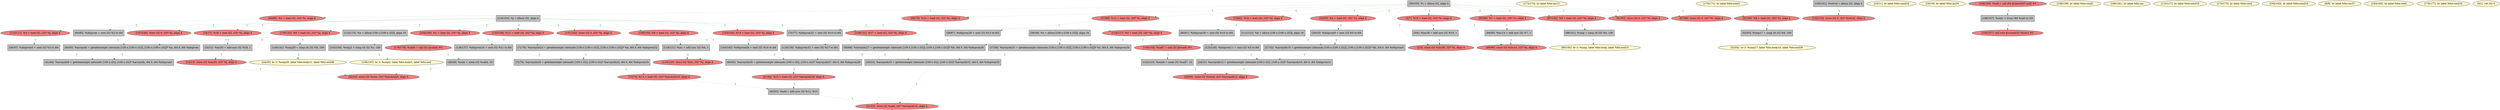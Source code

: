 
digraph G {


node196 [fillcolor=grey,label="[37/38]  %arrayidx31 = getelementptr inbounds [100 x [100 x i32]], [100 x [100 x i32]]* %c, i64 0, i64 %idxprom30",shape=rectangle,style=filled ]
node195 [fillcolor=grey,label="[80/81]  %idxprom30 = sext i32 %16 to i64",shape=rectangle,style=filled ]
node194 [fillcolor=lightcoral,label="[79/82]  %16 = load i32, i32* %i, align 4",shape=ellipse,style=filled ]
node192 [fillcolor=grey,label="[59/66]  %arrayidx27 = getelementptr inbounds [100 x [100 x i32]], [100 x [100 x i32]]* %b, i64 0, i64 %idxprom26",shape=rectangle,style=filled ]
node186 [fillcolor=lightcoral,label="[73/74]  %12 = load i32, i32* %arrayidx25, align 4",shape=ellipse,style=filled ]
node185 [fillcolor=grey,label="[62/63]  %add = add nsw i32 %12, %15",shape=rectangle,style=filled ]
node184 [fillcolor=lightcoral,label="[69/78]  %10 = load i32, i32* %i, align 4",shape=ellipse,style=filled ]
node140 [fillcolor=lightcoral,label="[154/155]  %call7 = call i32 @rand() #3",shape=ellipse,style=filled ]
node132 [fillcolor=grey,label="[71/76]  %arrayidx23 = getelementptr inbounds [100 x [100 x i32]], [100 x [100 x i32]]* %a, i64 0, i64 %idxprom22",shape=rectangle,style=filled ]
node160 [fillcolor=grey,label="[28/31]  %arrayidx12 = getelementptr inbounds [100 x i32], [100 x i32]* %arrayidx10, i64 0, i64 %idxprom11",shape=rectangle,style=filled ]
node131 [fillcolor=grey,label="[27/32]  %arrayidx10 = getelementptr inbounds [100 x [100 x i32]], [100 x [100 x i32]]* %b, i64 0, i64 %idxprom9",shape=rectangle,style=filled ]
node167 [fillcolor=lemonchiffon,label="[172/173]  br label %for.inc13",shape=ellipse,style=filled ]
node127 [fillcolor=grey,label="[112/113]  %b = alloca [100 x [100 x i32]], align 16",shape=rectangle,style=filled ]
node166 [fillcolor=lemonchiffon,label="[170/171]  br label %for.cond1",shape=ellipse,style=filled ]
node126 [fillcolor=lightcoral,label="[110/111]  %3 = load i32, i32* %j, align 4",shape=ellipse,style=filled ]
node149 [fillcolor=lightcoral,label="[57/68]  %13 = load i32, i32* %i, align 4",shape=ellipse,style=filled ]
node182 [fillcolor=lightcoral,label="[139/142]  %9 = load i32, i32* %j, align 4",shape=ellipse,style=filled ]
node136 [fillcolor=lightcoral,label="[21/22]  store i32 %add, i32* %arrayidx33, align 4",shape=ellipse,style=filled ]
node193 [fillcolor=lightcoral,label="[143/146]  %14 = load i32, i32* %j, align 4",shape=ellipse,style=filled ]
node191 [fillcolor=grey,label="[58/67]  %idxprom26 = sext i32 %13 to i64",shape=rectangle,style=filled ]
node161 [fillcolor=lightcoral,label="[93/96]  %7 = load i32, i32* %i, align 4",shape=ellipse,style=filled ]
node125 [fillcolor=lightcoral,label="[104/109]  %1 = load i32, i32* %j, align 4",shape=ellipse,style=filled ]
node189 [fillcolor=grey,label="[72/75]  %arrayidx25 = getelementptr inbounds [100 x i32], [100 x i32]* %arrayidx23, i64 0, i64 %idxprom24",shape=rectangle,style=filled ]
node124 [fillcolor=grey,label="[5/6]  %inc38 = add nsw i32 %19, 1",shape=rectangle,style=filled ]
node138 [fillcolor=lightcoral,label="[132/133]  store i32 0, i32* %retval, align 4",shape=ellipse,style=filled ]
node111 [fillcolor=lightcoral,label="[12/13]  store i32 %inc35, i32* %j, align 4",shape=ellipse,style=filled ]
node135 [fillcolor=lightcoral,label="[128/131]  %17 = load i32, i32* %j, align 4",shape=ellipse,style=filled ]
node163 [fillcolor=lightcoral,label="[61/64]  %15 = load i32, i32* %arrayidx29, align 4",shape=ellipse,style=filled ]
node110 [fillcolor=lemonchiffon,label="[10/11]  br label %for.cond19",shape=ellipse,style=filled ]
node108 [fillcolor=lightcoral,label="[4/7]  %19 = load i32, i32* %i, align 4",shape=ellipse,style=filled ]
node128 [fillcolor=grey,label="[114/115]  %a = alloca [100 x [100 x i32]], align 16",shape=rectangle,style=filled ]
node107 [fillcolor=lightcoral,label="[2/3]  store i32 %inc38, i32* %i, align 4",shape=ellipse,style=filled ]
node130 [fillcolor=grey,label="[118/121]  %inc = add nsw i32 %6, 1",shape=rectangle,style=filled ]
node170 [fillcolor=grey,label="[129/130]  %idxprom32 = sext i32 %17 to i64",shape=rectangle,style=filled ]
node121 [fillcolor=grey,label="[46/47]  %idxprom5 = sext i32 %3 to i64",shape=rectangle,style=filled ]
node173 [fillcolor=grey,label="[84/85]  %idxprom = sext i32 %2 to i64",shape=rectangle,style=filled ]
node123 [fillcolor=grey,label="[50/103]  %i = alloca i32, align 4",shape=rectangle,style=filled ]
node153 [fillcolor=lightcoral,label="[83/86]  %2 = load i32, i32* %i, align 4",shape=ellipse,style=filled ]
node137 [fillcolor=lemonchiffon,label="[106/107]  br i1 %cmp2, label %for.body3, label %for.end",shape=ellipse,style=filled ]
node114 [fillcolor=lemonchiffon,label="[18/19]  br label %for.inc34",shape=ellipse,style=filled ]
node115 [fillcolor=grey,label="[20/23]  %arrayidx33 = getelementptr inbounds [100 x i32], [100 x i32]* %arrayidx31, i64 0, i64 %idxprom32",shape=rectangle,style=filled ]
node133 [fillcolor=grey,label="[122/123]  %rem8 = srem i32 %call7, 10",shape=rectangle,style=filled ]
node158 [fillcolor=grey,label="[125/126]  %idxprom11 = sext i32 %5 to i64",shape=rectangle,style=filled ]
node112 [fillcolor=grey,label="[14/15]  %inc35 = add nsw i32 %18, 1",shape=rectangle,style=filled ]
node168 [fillcolor=grey,label="[94/95]  %inc14 = add nsw i32 %7, 1",shape=rectangle,style=filled ]
node188 [fillcolor=lightcoral,label="[135/138]  %11 = load i32, i32* %j, align 4",shape=ellipse,style=filled ]
node165 [fillcolor=lightcoral,label="[119/120]  store i32 %inc, i32* %j, align 4",shape=ellipse,style=filled ]
node120 [fillcolor=grey,label="[40/45]  %arrayidx = getelementptr inbounds [100 x [100 x i32]], [100 x [100 x i32]]* %a, i64 0, i64 %idxprom",shape=rectangle,style=filled ]
node187 [fillcolor=lightcoral,label="[97/102]  %0 = load i32, i32* %i, align 4",shape=ellipse,style=filled ]
node177 [fillcolor=lemonchiffon,label="[53/54]  br i1 %cmp17, label %for.body18, label %for.end39",shape=ellipse,style=filled ]
node118 [fillcolor=lightcoral,label="[34/35]  %4 = load i32, i32* %i, align 4",shape=ellipse,style=filled ]
node155 [fillcolor=lightcoral,label="[51/56]  %8 = load i32, i32* %i, align 4",shape=ellipse,style=filled ]
node119 [fillcolor=grey,label="[36/39]  %c = alloca [100 x [100 x i32]], align 16",shape=rectangle,style=filled ]
node141 [fillcolor=lightcoral,label="[156/157]  call void @srand(i32 %conv) #3",shape=ellipse,style=filled ]
node139 [fillcolor=grey,label="[134/153]  %j = alloca i32, align 4",shape=rectangle,style=filled ]
node142 [fillcolor=lemonchiffon,label="[158/159]  br label %for.cond1",shape=ellipse,style=filled ]
node162 [fillcolor=grey,label="[140/141]  %cmp20 = icmp slt i32 %9, 100",shape=rectangle,style=filled ]
node143 [fillcolor=grey,label="[160/161]  %retval = alloca i32, align 4",shape=rectangle,style=filled ]
node144 [fillcolor=lemonchiffon,label="[99/100]  br i1 %cmp, label %for.body, label %for.end15",shape=ellipse,style=filled ]
node145 [fillcolor=lightcoral,label="[91/92]  store i32 0, i32* %i, align 4",shape=ellipse,style=filled ]
node190 [fillcolor=lemonchiffon,label="[180/181]  br label %for.inc",shape=ellipse,style=filled ]
node129 [fillcolor=lemonchiffon,label="[116/117]  br label %for.cond16",shape=ellipse,style=filled ]
node146 [fillcolor=grey,label="[144/145]  %idxprom28 = sext i32 %14 to i64",shape=rectangle,style=filled ]
node147 [fillcolor=grey,label="[41/44]  %arrayidx6 = getelementptr inbounds [100 x i32], [100 x i32]* %arrayidx, i64 0, i64 %idxprom5",shape=rectangle,style=filled ]
node148 [fillcolor=lightcoral,label="[149/150]  %6 = load i32, i32* %j, align 4",shape=ellipse,style=filled ]
node116 [fillcolor=lemonchiffon,label="[24/25]  br i1 %cmp20, label %for.body21, label %for.end36",shape=ellipse,style=filled ]
node172 [fillcolor=lemonchiffon,label="[174/175]  br label %for.cond",shape=ellipse,style=filled ]
node150 [fillcolor=lemonchiffon,label="[162/163]  br label %for.cond19",shape=ellipse,style=filled ]
node122 [fillcolor=grey,label="[48/49]  %rem = srem i32 %call4, 10",shape=rectangle,style=filled ]
node109 [fillcolor=lemonchiffon,label="[8/9]  br label %for.inc37",shape=ellipse,style=filled ]
node151 [fillcolor=grey,label="[136/137]  %idxprom24 = sext i32 %11 to i64",shape=rectangle,style=filled ]
node156 [fillcolor=grey,label="[166/167]  %conv = trunc i64 %call to i32",shape=rectangle,style=filled ]
node178 [fillcolor=grey,label="[60/65]  %arrayidx29 = getelementptr inbounds [100 x i32], [100 x i32]* %arrayidx27, i64 0, i64 %idxprom28",shape=rectangle,style=filled ]
node152 [fillcolor=lemonchiffon,label="[164/165]  br label %for.cond",shape=ellipse,style=filled ]
node117 [fillcolor=grey,label="[26/33]  %idxprom9 = sext i32 %4 to i64",shape=rectangle,style=filled ]
node154 [fillcolor=grey,label="[105/108]  %cmp2 = icmp slt i32 %1, 100",shape=rectangle,style=filled ]
node157 [fillcolor=lightcoral,label="[151/152]  store i32 0, i32* %j, align 4",shape=ellipse,style=filled ]
node159 [fillcolor=lightcoral,label="[168/169]  %call = call i64 @time(i64* null) #3",shape=ellipse,style=filled ]
node164 [fillcolor=lightcoral,label="[29/30]  store i32 %rem8, i32* %arrayidx12, align 4",shape=ellipse,style=filled ]
node176 [fillcolor=grey,label="[52/55]  %cmp17 = icmp slt i32 %8, 100",shape=rectangle,style=filled ]
node174 [fillcolor=lightcoral,label="[87/88]  store i32 0, i32* %i, align 4",shape=ellipse,style=filled ]
node169 [fillcolor=lightcoral,label="[89/90]  store i32 %inc14, i32* %i, align 4",shape=ellipse,style=filled ]
node171 [fillcolor=grey,label="[98/101]  %cmp = icmp slt i32 %0, 100",shape=rectangle,style=filled ]
node175 [fillcolor=lemonchiffon,label="[176/177]  br label %for.cond16",shape=ellipse,style=filled ]
node134 [fillcolor=lightcoral,label="[124/127]  %5 = load i32, i32* %j, align 4",shape=ellipse,style=filled ]
node113 [fillcolor=lightcoral,label="[16/17]  %18 = load i32, i32* %j, align 4",shape=ellipse,style=filled ]
node179 [fillcolor=lightcoral,label="[147/148]  store i32 0, i32* %j, align 4",shape=ellipse,style=filled ]
node180 [fillcolor=lightcoral,label="[42/43]  store i32 %rem, i32* %arrayidx6, align 4",shape=ellipse,style=filled ]
node106 [fillcolor=lemonchiffon,label="[0/1]  ret i32 0",shape=ellipse,style=filled ]
node181 [fillcolor=lightcoral,label="[178/179]  %call4 = call i32 @rand() #3",shape=ellipse,style=filled ]
node183 [fillcolor=grey,label="[70/77]  %idxprom22 = sext i32 %10 to i64",shape=rectangle,style=filled ]

node155->node176 [style=dotted,color=forestgreen,label="T",fontcolor=forestgreen ]
node161->node168 [style=dotted,color=forestgreen,label="T",fontcolor=forestgreen ]
node163->node185 [style=dotted,color=forestgreen,label="T",fontcolor=forestgreen ]
node193->node146 [style=dotted,color=forestgreen,label="T",fontcolor=forestgreen ]
node149->node191 [style=dotted,color=forestgreen,label="T",fontcolor=forestgreen ]
node181->node122 [style=dotted,color=forestgreen,label="T",fontcolor=forestgreen ]
node186->node185 [style=dotted,color=forestgreen,label="T",fontcolor=forestgreen ]
node123->node118 [style=dotted,color=forestgreen,label="T",fontcolor=forestgreen ]
node156->node141 [style=dotted,color=forestgreen,label="T",fontcolor=forestgreen ]
node147->node180 [style=dotted,color=forestgreen,label="T",fontcolor=forestgreen ]
node151->node189 [style=dotted,color=forestgreen,label="T",fontcolor=forestgreen ]
node187->node171 [style=dotted,color=forestgreen,label="T",fontcolor=forestgreen ]
node139->node111 [style=dotted,color=forestgreen,label="T",fontcolor=forestgreen ]
node108->node124 [style=dotted,color=forestgreen,label="T",fontcolor=forestgreen ]
node192->node178 [style=dotted,color=forestgreen,label="T",fontcolor=forestgreen ]
node123->node184 [style=dotted,color=forestgreen,label="T",fontcolor=forestgreen ]
node146->node178 [style=dotted,color=forestgreen,label="T",fontcolor=forestgreen ]
node139->node126 [style=dotted,color=forestgreen,label="T",fontcolor=forestgreen ]
node123->node153 [style=dotted,color=forestgreen,label="T",fontcolor=forestgreen ]
node139->node165 [style=dotted,color=forestgreen,label="T",fontcolor=forestgreen ]
node154->node137 [style=dotted,color=forestgreen,label="T",fontcolor=forestgreen ]
node134->node158 [style=dotted,color=forestgreen,label="T",fontcolor=forestgreen ]
node188->node151 [style=dotted,color=forestgreen,label="T",fontcolor=forestgreen ]
node127->node131 [style=dotted,color=forestgreen,label="T",fontcolor=forestgreen ]
node123->node108 [style=dotted,color=forestgreen,label="T",fontcolor=forestgreen ]
node139->node179 [style=dotted,color=forestgreen,label="T",fontcolor=forestgreen ]
node125->node154 [style=dotted,color=forestgreen,label="T",fontcolor=forestgreen ]
node196->node115 [style=dotted,color=forestgreen,label="T",fontcolor=forestgreen ]
node170->node115 [style=dotted,color=forestgreen,label="T",fontcolor=forestgreen ]
node123->node161 [style=dotted,color=forestgreen,label="T",fontcolor=forestgreen ]
node143->node138 [style=dotted,color=forestgreen,label="T",fontcolor=forestgreen ]
node115->node136 [style=dotted,color=forestgreen,label="T",fontcolor=forestgreen ]
node112->node111 [style=dotted,color=forestgreen,label="T",fontcolor=forestgreen ]
node118->node117 [style=dotted,color=forestgreen,label="T",fontcolor=forestgreen ]
node158->node160 [style=dotted,color=forestgreen,label="T",fontcolor=forestgreen ]
node113->node112 [style=dotted,color=forestgreen,label="T",fontcolor=forestgreen ]
node121->node147 [style=dotted,color=forestgreen,label="T",fontcolor=forestgreen ]
node140->node133 [style=dotted,color=forestgreen,label="T",fontcolor=forestgreen ]
node148->node130 [style=dotted,color=forestgreen,label="T",fontcolor=forestgreen ]
node119->node196 [style=dotted,color=forestgreen,label="T",fontcolor=forestgreen ]
node139->node135 [style=dotted,color=forestgreen,label="T",fontcolor=forestgreen ]
node123->node194 [style=dotted,color=forestgreen,label="T",fontcolor=forestgreen ]
node178->node163 [style=dotted,color=forestgreen,label="T",fontcolor=forestgreen ]
node139->node148 [style=dotted,color=forestgreen,label="T",fontcolor=forestgreen ]
node123->node169 [style=dotted,color=forestgreen,label="T",fontcolor=forestgreen ]
node182->node162 [style=dotted,color=forestgreen,label="T",fontcolor=forestgreen ]
node194->node195 [style=dotted,color=forestgreen,label="T",fontcolor=forestgreen ]
node120->node147 [style=dotted,color=forestgreen,label="T",fontcolor=forestgreen ]
node171->node144 [style=dotted,color=forestgreen,label="T",fontcolor=forestgreen ]
node124->node107 [style=dotted,color=forestgreen,label="T",fontcolor=forestgreen ]
node195->node196 [style=dotted,color=forestgreen,label="T",fontcolor=forestgreen ]
node128->node120 [style=dotted,color=forestgreen,label="T",fontcolor=forestgreen ]
node139->node125 [style=dotted,color=forestgreen,label="T",fontcolor=forestgreen ]
node135->node170 [style=dotted,color=forestgreen,label="T",fontcolor=forestgreen ]
node123->node107 [style=dotted,color=forestgreen,label="T",fontcolor=forestgreen ]
node185->node136 [style=dotted,color=forestgreen,label="T",fontcolor=forestgreen ]
node153->node173 [style=dotted,color=forestgreen,label="T",fontcolor=forestgreen ]
node139->node134 [style=dotted,color=forestgreen,label="T",fontcolor=forestgreen ]
node139->node157 [style=dotted,color=forestgreen,label="T",fontcolor=forestgreen ]
node173->node120 [style=dotted,color=forestgreen,label="T",fontcolor=forestgreen ]
node168->node169 [style=dotted,color=forestgreen,label="T",fontcolor=forestgreen ]
node162->node116 [style=dotted,color=forestgreen,label="T",fontcolor=forestgreen ]
node139->node193 [style=dotted,color=forestgreen,label="T",fontcolor=forestgreen ]
node159->node156 [style=dotted,color=forestgreen,label="T",fontcolor=forestgreen ]
node128->node132 [style=dotted,color=forestgreen,label="T",fontcolor=forestgreen ]
node123->node155 [style=dotted,color=forestgreen,label="T",fontcolor=forestgreen ]
node117->node131 [style=dotted,color=forestgreen,label="T",fontcolor=forestgreen ]
node189->node186 [style=dotted,color=forestgreen,label="T",fontcolor=forestgreen ]
node122->node180 [style=dotted,color=forestgreen,label="T",fontcolor=forestgreen ]
node184->node183 [style=dotted,color=forestgreen,label="T",fontcolor=forestgreen ]
node176->node177 [style=dotted,color=forestgreen,label="T",fontcolor=forestgreen ]
node130->node165 [style=dotted,color=forestgreen,label="T",fontcolor=forestgreen ]
node123->node145 [style=dotted,color=forestgreen,label="T",fontcolor=forestgreen ]
node123->node187 [style=dotted,color=forestgreen,label="T",fontcolor=forestgreen ]
node139->node113 [style=dotted,color=forestgreen,label="T",fontcolor=forestgreen ]
node127->node192 [style=dotted,color=forestgreen,label="T",fontcolor=forestgreen ]
node133->node164 [style=dotted,color=forestgreen,label="T",fontcolor=forestgreen ]
node126->node121 [style=dotted,color=forestgreen,label="T",fontcolor=forestgreen ]
node123->node149 [style=dotted,color=forestgreen,label="T",fontcolor=forestgreen ]
node160->node164 [style=dotted,color=forestgreen,label="T",fontcolor=forestgreen ]
node132->node189 [style=dotted,color=forestgreen,label="T",fontcolor=forestgreen ]
node123->node174 [style=dotted,color=forestgreen,label="T",fontcolor=forestgreen ]
node139->node188 [style=dotted,color=forestgreen,label="T",fontcolor=forestgreen ]
node131->node160 [style=dotted,color=forestgreen,label="T",fontcolor=forestgreen ]
node191->node192 [style=dotted,color=forestgreen,label="T",fontcolor=forestgreen ]
node139->node182 [style=dotted,color=forestgreen,label="T",fontcolor=forestgreen ]
node183->node132 [style=dotted,color=forestgreen,label="T",fontcolor=forestgreen ]


}
